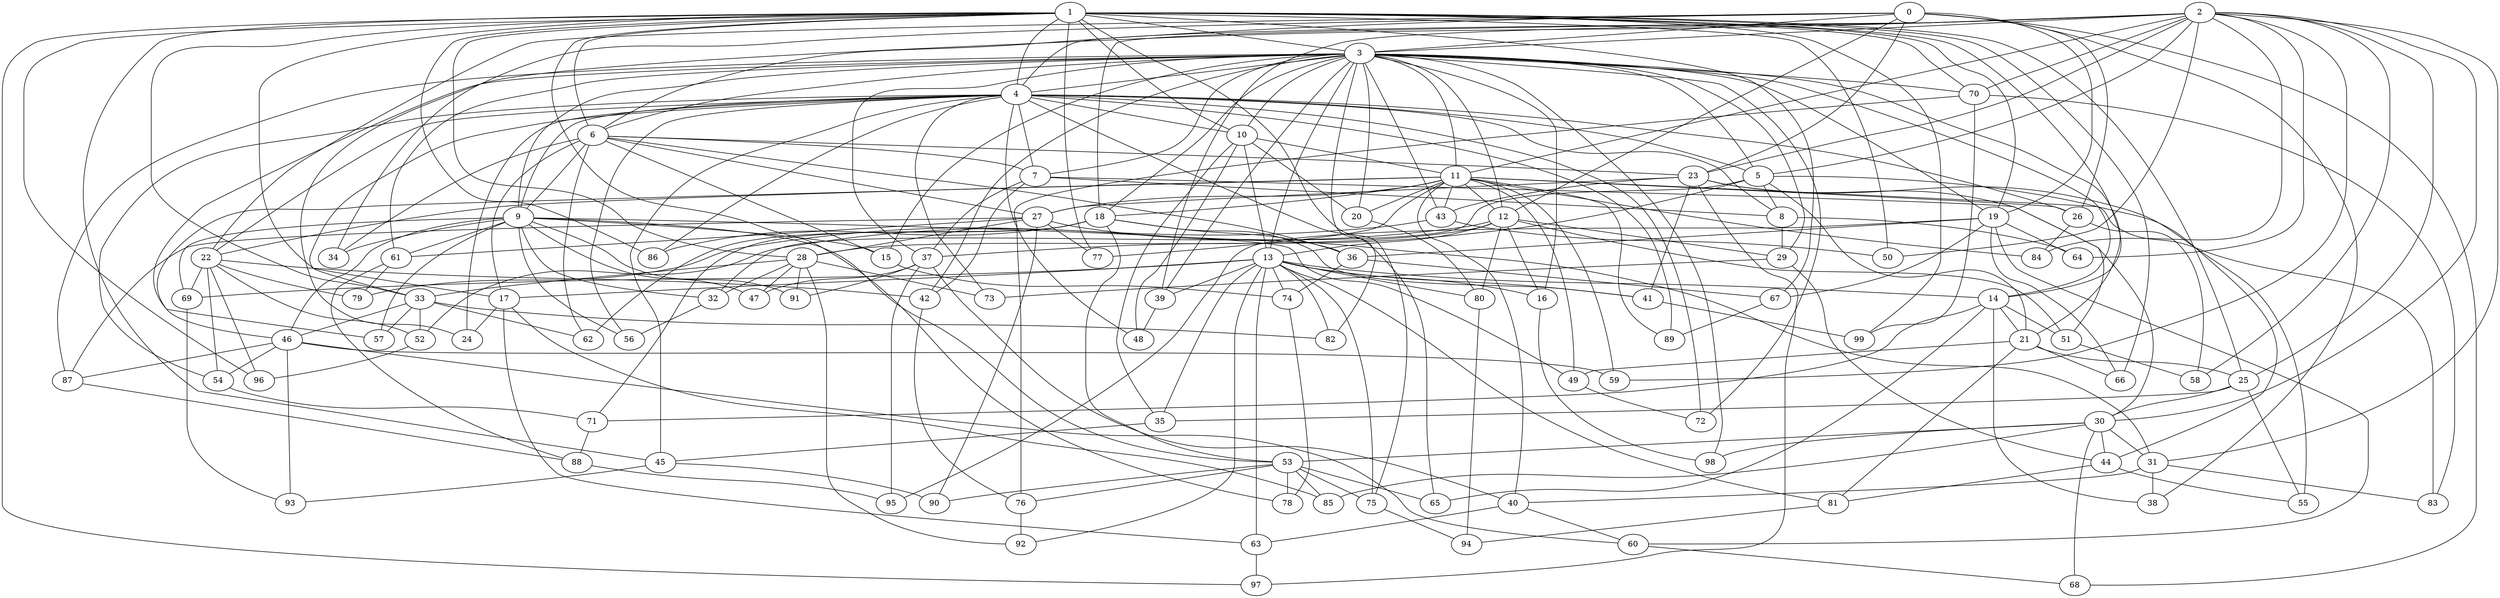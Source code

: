 strict graph "barabasi_albert_graph(100,3)" {
0;
1;
2;
3;
4;
5;
6;
7;
8;
9;
10;
11;
12;
13;
14;
15;
16;
17;
18;
19;
20;
21;
22;
23;
24;
25;
26;
27;
28;
29;
30;
31;
32;
33;
34;
35;
36;
37;
38;
39;
40;
41;
42;
43;
44;
45;
46;
47;
48;
49;
50;
51;
52;
53;
54;
55;
56;
57;
58;
59;
60;
61;
62;
63;
64;
65;
66;
67;
68;
69;
70;
71;
72;
73;
74;
75;
76;
77;
78;
79;
80;
81;
82;
83;
84;
85;
86;
87;
88;
89;
90;
91;
92;
93;
94;
95;
96;
97;
98;
99;
0 -- 34  [is_available=True, prob="0.985826307895"];
0 -- 3  [is_available=True, prob="0.279724829953"];
0 -- 68  [is_available=True, prob="0.731529710153"];
0 -- 38  [is_available=True, prob="0.557739796619"];
0 -- 6  [is_available=True, prob="0.483604504127"];
0 -- 12  [is_available=True, prob="0.386523082058"];
0 -- 19  [is_available=True, prob="0.609021982507"];
0 -- 22  [is_available=True, prob="0.306412084312"];
0 -- 23  [is_available=True, prob="0.186446327233"];
0 -- 26  [is_available=True, prob="0.320572307708"];
1 -- 3  [is_available=True, prob="0.0845604794318"];
1 -- 4  [is_available=True, prob="0.943793024479"];
1 -- 6  [is_available=True, prob="0.943792048691"];
1 -- 10  [is_available=True, prob="0.0719627127014"];
1 -- 14  [is_available=True, prob="0.569451920689"];
1 -- 17  [is_available=True, prob="0.715283391474"];
1 -- 19  [is_available=True, prob="0.587431169093"];
1 -- 25  [is_available=True, prob="1.0"];
1 -- 28  [is_available=True, prob="0.469242388915"];
1 -- 33  [is_available=True, prob="0.293571791503"];
1 -- 45  [is_available=True, prob="0.308558694476"];
1 -- 50  [is_available=True, prob="0.525473980396"];
1 -- 66  [is_available=True, prob="1.0"];
1 -- 67  [is_available=True, prob="0.153014052427"];
1 -- 70  [is_available=True, prob="0.56473288003"];
1 -- 75  [is_available=True, prob="1.0"];
1 -- 77  [is_available=True, prob="1.0"];
1 -- 78  [is_available=True, prob="1.0"];
1 -- 86  [is_available=True, prob="0.323786385437"];
1 -- 96  [is_available=True, prob="0.111644832381"];
1 -- 97  [is_available=True, prob="0.560201850148"];
1 -- 99  [is_available=True, prob="0.619948464294"];
2 -- 64  [is_available=True, prob="0.889682376478"];
2 -- 3  [is_available=True, prob="0.771556741089"];
2 -- 4  [is_available=True, prob="0.00902126190989"];
2 -- 5  [is_available=True, prob="0.392391463495"];
2 -- 70  [is_available=True, prob="0.00528997629827"];
2 -- 39  [is_available=True, prob="0.534817468093"];
2 -- 11  [is_available=True, prob="0.519237591417"];
2 -- 50  [is_available=True, prob="0.806540491921"];
2 -- 18  [is_available=True, prob="0.995316182873"];
2 -- 84  [is_available=True, prob="0.942783399184"];
2 -- 23  [is_available=True, prob="1.0"];
2 -- 24  [is_available=True, prob="0.319787612659"];
2 -- 25  [is_available=True, prob="0.107387960562"];
2 -- 58  [is_available=True, prob="0.069907445093"];
2 -- 59  [is_available=True, prob="0.559673343155"];
2 -- 30  [is_available=True, prob="0.543437027936"];
2 -- 31  [is_available=True, prob="0.449776084289"];
3 -- 4  [is_available=True, prob="0.956659743652"];
3 -- 5  [is_available=True, prob="0.132311202175"];
3 -- 6  [is_available=True, prob="0.756436574339"];
3 -- 7  [is_available=True, prob="0.0213360869809"];
3 -- 9  [is_available=True, prob="1.0"];
3 -- 10  [is_available=True, prob="0.819062894823"];
3 -- 11  [is_available=True, prob="0.47967084891"];
3 -- 12  [is_available=True, prob="0.547804599213"];
3 -- 13  [is_available=True, prob="0.161854888939"];
3 -- 14  [is_available=True, prob="0.886620796697"];
3 -- 15  [is_available=True, prob="0.888188296144"];
3 -- 16  [is_available=True, prob="1.0"];
3 -- 18  [is_available=True, prob="0.267182937608"];
3 -- 19  [is_available=True, prob="1.0"];
3 -- 20  [is_available=True, prob="0.92467254556"];
3 -- 21  [is_available=True, prob="0.909869169538"];
3 -- 29  [is_available=True, prob="0.471035699629"];
3 -- 37  [is_available=True, prob="0.781510615175"];
3 -- 39  [is_available=True, prob="0.899665212735"];
3 -- 42  [is_available=True, prob="0.176255001439"];
3 -- 43  [is_available=True, prob="1.0"];
3 -- 57  [is_available=True, prob="0.513929838418"];
3 -- 61  [is_available=True, prob="0.715302015152"];
3 -- 70  [is_available=True, prob="1.0"];
3 -- 72  [is_available=True, prob="1.0"];
3 -- 82  [is_available=True, prob="0.31119228007"];
3 -- 87  [is_available=True, prob="0.626494046082"];
3 -- 98  [is_available=True, prob="0.898017959363"];
4 -- 48  [is_available=True, prob="0.987124122311"];
4 -- 5  [is_available=True, prob="0.656711013494"];
4 -- 65  [is_available=True, prob="0.164429011327"];
4 -- 7  [is_available=True, prob="0.580442275186"];
4 -- 8  [is_available=True, prob="0.263192537301"];
4 -- 9  [is_available=True, prob="0.280799678283"];
4 -- 10  [is_available=True, prob="0.269509744924"];
4 -- 45  [is_available=True, prob="1.0"];
4 -- 89  [is_available=True, prob="0.952643528432"];
4 -- 33  [is_available=True, prob="0.205190590883"];
4 -- 56  [is_available=True, prob="1.0"];
4 -- 22  [is_available=True, prob="0.694031147796"];
4 -- 73  [is_available=True, prob="1.0"];
4 -- 24  [is_available=True, prob="0.732524143224"];
4 -- 72  [is_available=True, prob="1.0"];
4 -- 26  [is_available=True, prob="1.0"];
4 -- 54  [is_available=True, prob="0.700900681999"];
4 -- 86  [is_available=True, prob="0.12878561694"];
5 -- 32  [is_available=True, prob="1.0"];
5 -- 37  [is_available=True, prob="1.0"];
5 -- 8  [is_available=True, prob="0.920317718779"];
5 -- 44  [is_available=True, prob="1.0"];
5 -- 21  [is_available=True, prob="0.328933545329"];
6 -- 34  [is_available=True, prob="1.0"];
6 -- 36  [is_available=True, prob="0.674237115589"];
6 -- 7  [is_available=True, prob="0.432488163402"];
6 -- 9  [is_available=True, prob="0.528954364382"];
6 -- 15  [is_available=True, prob="0.43346943739"];
6 -- 17  [is_available=True, prob="0.44060499691"];
6 -- 23  [is_available=True, prob="0.818621462653"];
6 -- 27  [is_available=True, prob="0.32475996935"];
6 -- 62  [is_available=True, prob="0.569148604251"];
7 -- 37  [is_available=True, prob="0.893839383767"];
7 -- 8  [is_available=True, prob="0.974413357149"];
7 -- 42  [is_available=True, prob="0.125350578165"];
7 -- 30  [is_available=True, prob="0.730280944183"];
8 -- 64  [is_available=True, prob="1.0"];
8 -- 29  [is_available=True, prob="0.533005610919"];
9 -- 32  [is_available=True, prob="0.732989234002"];
9 -- 34  [is_available=True, prob="0.867141522302"];
9 -- 69  [is_available=True, prob="0.852673973841"];
9 -- 46  [is_available=True, prob="0.0873615711042"];
9 -- 15  [is_available=True, prob="1.0"];
9 -- 49  [is_available=True, prob="0.290975576491"];
9 -- 91  [is_available=True, prob="0.786426417308"];
9 -- 53  [is_available=True, prob="0.711574338309"];
9 -- 56  [is_available=True, prob="0.923034251453"];
9 -- 57  [is_available=True, prob="0.925591002772"];
9 -- 47  [is_available=True, prob="0.647175620146"];
9 -- 61  [is_available=True, prob="1.0"];
10 -- 11  [is_available=True, prob="1.0"];
10 -- 13  [is_available=True, prob="0.586128429847"];
10 -- 48  [is_available=True, prob="0.902111675818"];
10 -- 35  [is_available=True, prob="0.185635536503"];
10 -- 20  [is_available=True, prob="0.773793556602"];
11 -- 40  [is_available=True, prob="0.430515725242"];
11 -- 43  [is_available=True, prob="0.316461676769"];
11 -- 12  [is_available=True, prob="0.264225171614"];
11 -- 77  [is_available=True, prob="0.285282026141"];
11 -- 46  [is_available=True, prob="0.128269817746"];
11 -- 59  [is_available=True, prob="0.486311202748"];
11 -- 49  [is_available=True, prob="0.538544498896"];
11 -- 18  [is_available=True, prob="0.0911865094235"];
11 -- 83  [is_available=True, prob="1.0"];
11 -- 20  [is_available=True, prob="0.961128264894"];
11 -- 22  [is_available=True, prob="0.0875056112159"];
11 -- 89  [is_available=True, prob="0.210644512315"];
11 -- 84  [is_available=True, prob="1.0"];
11 -- 26  [is_available=True, prob="0.0236140650054"];
11 -- 27  [is_available=True, prob="1.0"];
12 -- 80  [is_available=True, prob="0.565515801283"];
12 -- 13  [is_available=True, prob="0.0385281909095"];
12 -- 16  [is_available=True, prob="0.182883827903"];
12 -- 51  [is_available=True, prob="0.754923876979"];
12 -- 52  [is_available=True, prob="1.0"];
12 -- 28  [is_available=True, prob="0.404339007432"];
12 -- 29  [is_available=True, prob="0.503419978754"];
13 -- 80  [is_available=True, prob="1.0"];
13 -- 69  [is_available=True, prob="0.692590779534"];
13 -- 81  [is_available=True, prob="0.330802429994"];
13 -- 39  [is_available=True, prob="0.437675266938"];
13 -- 41  [is_available=True, prob="1.0"];
13 -- 75  [is_available=True, prob="0.663848828911"];
13 -- 14  [is_available=True, prob="0.172147767501"];
13 -- 16  [is_available=True, prob="0.795606056349"];
13 -- 17  [is_available=True, prob="0.05250189013"];
13 -- 82  [is_available=True, prob="0.939206591383"];
13 -- 35  [is_available=True, prob="0.107519711984"];
13 -- 92  [is_available=True, prob="0.722816990741"];
13 -- 74  [is_available=True, prob="0.56430240759"];
13 -- 63  [is_available=True, prob="0.440352668892"];
14 -- 38  [is_available=True, prob="1.0"];
14 -- 65  [is_available=True, prob="0.900094410119"];
14 -- 71  [is_available=True, prob="1.0"];
14 -- 51  [is_available=True, prob="0.201728451783"];
14 -- 21  [is_available=True, prob="0.699750544769"];
15 -- 74  [is_available=True, prob="0.698132402772"];
16 -- 98  [is_available=True, prob="1.0"];
17 -- 85  [is_available=True, prob="1.0"];
17 -- 24  [is_available=True, prob="0.801866046136"];
17 -- 63  [is_available=True, prob="0.056868361481"];
18 -- 36  [is_available=True, prob="0.252796298865"];
18 -- 71  [is_available=True, prob="0.851728611219"];
18 -- 41  [is_available=True, prob="0.0406467019689"];
18 -- 53  [is_available=True, prob="1.0"];
18 -- 86  [is_available=True, prob="1.0"];
18 -- 62  [is_available=True, prob="0.136165921194"];
19 -- 66  [is_available=True, prob="1.0"];
19 -- 36  [is_available=True, prob="0.516841093449"];
19 -- 64  [is_available=True, prob="1.0"];
19 -- 67  [is_available=True, prob="1.0"];
19 -- 60  [is_available=True, prob="1.0"];
19 -- 95  [is_available=True, prob="0.154618732906"];
20 -- 80  [is_available=True, prob="0.703703928868"];
21 -- 66  [is_available=True, prob="0.901953454932"];
21 -- 81  [is_available=True, prob="0.658908038563"];
21 -- 49  [is_available=True, prob="0.983813490685"];
21 -- 25  [is_available=True, prob="0.0532746037245"];
22 -- 96  [is_available=True, prob="0.320515735703"];
22 -- 69  [is_available=True, prob="0.3503628353"];
22 -- 42  [is_available=True, prob="0.627854020282"];
22 -- 79  [is_available=True, prob="0.847156345678"];
22 -- 52  [is_available=True, prob="0.282123568286"];
22 -- 54  [is_available=True, prob="0.742955815005"];
23 -- 97  [is_available=True, prob="0.640743557518"];
23 -- 41  [is_available=True, prob="1.0"];
23 -- 43  [is_available=True, prob="0.165589683191"];
23 -- 51  [is_available=True, prob="0.420276685058"];
23 -- 55  [is_available=True, prob="0.946868164413"];
23 -- 27  [is_available=True, prob="0.0304636752709"];
25 -- 35  [is_available=True, prob="1.0"];
25 -- 55  [is_available=True, prob="1.0"];
25 -- 30  [is_available=True, prob="1.0"];
26 -- 84  [is_available=True, prob="0.339010079294"];
26 -- 58  [is_available=True, prob="1.0"];
27 -- 77  [is_available=True, prob="0.82288228121"];
27 -- 90  [is_available=True, prob="1.0"];
27 -- 87  [is_available=True, prob="0.21737540317"];
27 -- 28  [is_available=True, prob="0.833604124095"];
27 -- 61  [is_available=True, prob="0.348740685855"];
27 -- 31  [is_available=True, prob="0.18155430585"];
28 -- 32  [is_available=True, prob="0.501846533353"];
28 -- 91  [is_available=True, prob="0.173544802028"];
28 -- 33  [is_available=True, prob="1.0"];
28 -- 73  [is_available=True, prob="0.624333066894"];
28 -- 47  [is_available=True, prob="1.0"];
28 -- 92  [is_available=True, prob="1.0"];
29 -- 44  [is_available=True, prob="0.623734957213"];
29 -- 73  [is_available=True, prob="0.0445935715838"];
30 -- 68  [is_available=True, prob="1.0"];
30 -- 44  [is_available=True, prob="0.0941073277554"];
30 -- 98  [is_available=True, prob="0.581653350194"];
30 -- 53  [is_available=True, prob="0.724949262468"];
30 -- 85  [is_available=True, prob="0.321947727503"];
30 -- 31  [is_available=True, prob="0.6705746877"];
31 -- 38  [is_available=True, prob="0.955688582279"];
31 -- 40  [is_available=True, prob="1.0"];
31 -- 83  [is_available=True, prob="1.0"];
32 -- 56  [is_available=True, prob="0.994264636288"];
33 -- 46  [is_available=True, prob="0.169750847395"];
33 -- 82  [is_available=True, prob="0.368164038375"];
33 -- 52  [is_available=True, prob="0.902194698223"];
33 -- 57  [is_available=True, prob="0.906902397642"];
33 -- 62  [is_available=True, prob="1.0"];
35 -- 45  [is_available=True, prob="0.786444238079"];
36 -- 67  [is_available=True, prob="0.0253617659181"];
36 -- 74  [is_available=True, prob="0.381603784334"];
37 -- 40  [is_available=True, prob="1.0"];
37 -- 47  [is_available=True, prob="0.0890686575238"];
37 -- 91  [is_available=True, prob="0.67417692146"];
37 -- 95  [is_available=True, prob="1.0"];
39 -- 48  [is_available=True, prob="1.0"];
40 -- 63  [is_available=True, prob="0.632076106406"];
40 -- 60  [is_available=True, prob="0.265194259518"];
41 -- 99  [is_available=True, prob="0.377745910994"];
42 -- 76  [is_available=True, prob="0.552001575336"];
43 -- 79  [is_available=True, prob="1.0"];
43 -- 50  [is_available=True, prob="0.497621820576"];
44 -- 81  [is_available=True, prob="0.222539008237"];
44 -- 55  [is_available=True, prob="0.293879814562"];
45 -- 90  [is_available=True, prob="0.126686632211"];
45 -- 93  [is_available=True, prob="0.417261024894"];
46 -- 54  [is_available=True, prob="0.820609703456"];
46 -- 87  [is_available=True, prob="1.0"];
46 -- 59  [is_available=True, prob="0.818958292536"];
46 -- 60  [is_available=True, prob="0.850633470264"];
46 -- 93  [is_available=True, prob="0.321934780606"];
49 -- 72  [is_available=True, prob="1.0"];
51 -- 58  [is_available=True, prob="0.0365562505596"];
52 -- 96  [is_available=True, prob="1.0"];
53 -- 65  [is_available=True, prob="0.605034939363"];
53 -- 75  [is_available=True, prob="0.46934489374"];
53 -- 76  [is_available=True, prob="0.287980286548"];
53 -- 78  [is_available=True, prob="1.0"];
53 -- 85  [is_available=True, prob="0.6794477608"];
53 -- 90  [is_available=True, prob="1.0"];
54 -- 71  [is_available=True, prob="0.819065044318"];
60 -- 68  [is_available=True, prob="0.527248354254"];
61 -- 88  [is_available=True, prob="0.189071181359"];
61 -- 79  [is_available=True, prob="0.505257111959"];
63 -- 97  [is_available=True, prob="1.0"];
67 -- 89  [is_available=True, prob="0.22859022822"];
69 -- 93  [is_available=True, prob="0.913693563136"];
70 -- 76  [is_available=True, prob="0.127526739057"];
70 -- 99  [is_available=True, prob="0.217799432317"];
70 -- 83  [is_available=True, prob="0.100606763909"];
71 -- 88  [is_available=True, prob="0.874646945306"];
74 -- 78  [is_available=True, prob="1.0"];
75 -- 94  [is_available=True, prob="1.0"];
76 -- 92  [is_available=True, prob="0.0562690127011"];
80 -- 94  [is_available=True, prob="0.757761126541"];
81 -- 94  [is_available=True, prob="0.496299173534"];
87 -- 88  [is_available=True, prob="0.250770640427"];
88 -- 95  [is_available=True, prob="1.0"];
}
